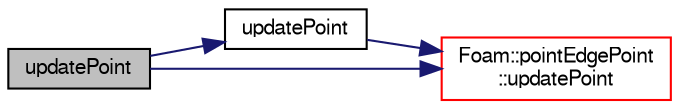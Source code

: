 digraph "updatePoint"
{
  bgcolor="transparent";
  edge [fontname="FreeSans",fontsize="10",labelfontname="FreeSans",labelfontsize="10"];
  node [fontname="FreeSans",fontsize="10",shape=record];
  rankdir="LR";
  Node166 [label="updatePoint",height=0.2,width=0.4,color="black", fillcolor="grey75", style="filled", fontcolor="black"];
  Node166 -> Node167 [color="midnightblue",fontsize="10",style="solid",fontname="FreeSans"];
  Node167 [label="updatePoint",height=0.2,width=0.4,color="black",URL="$a24634.html#ab3fc6930f7725e5b511274c1a14a9a44",tooltip="Influence of edge on point. "];
  Node167 -> Node168 [color="midnightblue",fontsize="10",style="solid",fontname="FreeSans"];
  Node168 [label="Foam::pointEdgePoint\l::updatePoint",height=0.2,width=0.4,color="red",URL="$a24850.html#a7856b246866db8d66ce79127f0044a8d",tooltip="Influence of edge on point. "];
  Node166 -> Node168 [color="midnightblue",fontsize="10",style="solid",fontname="FreeSans"];
}

